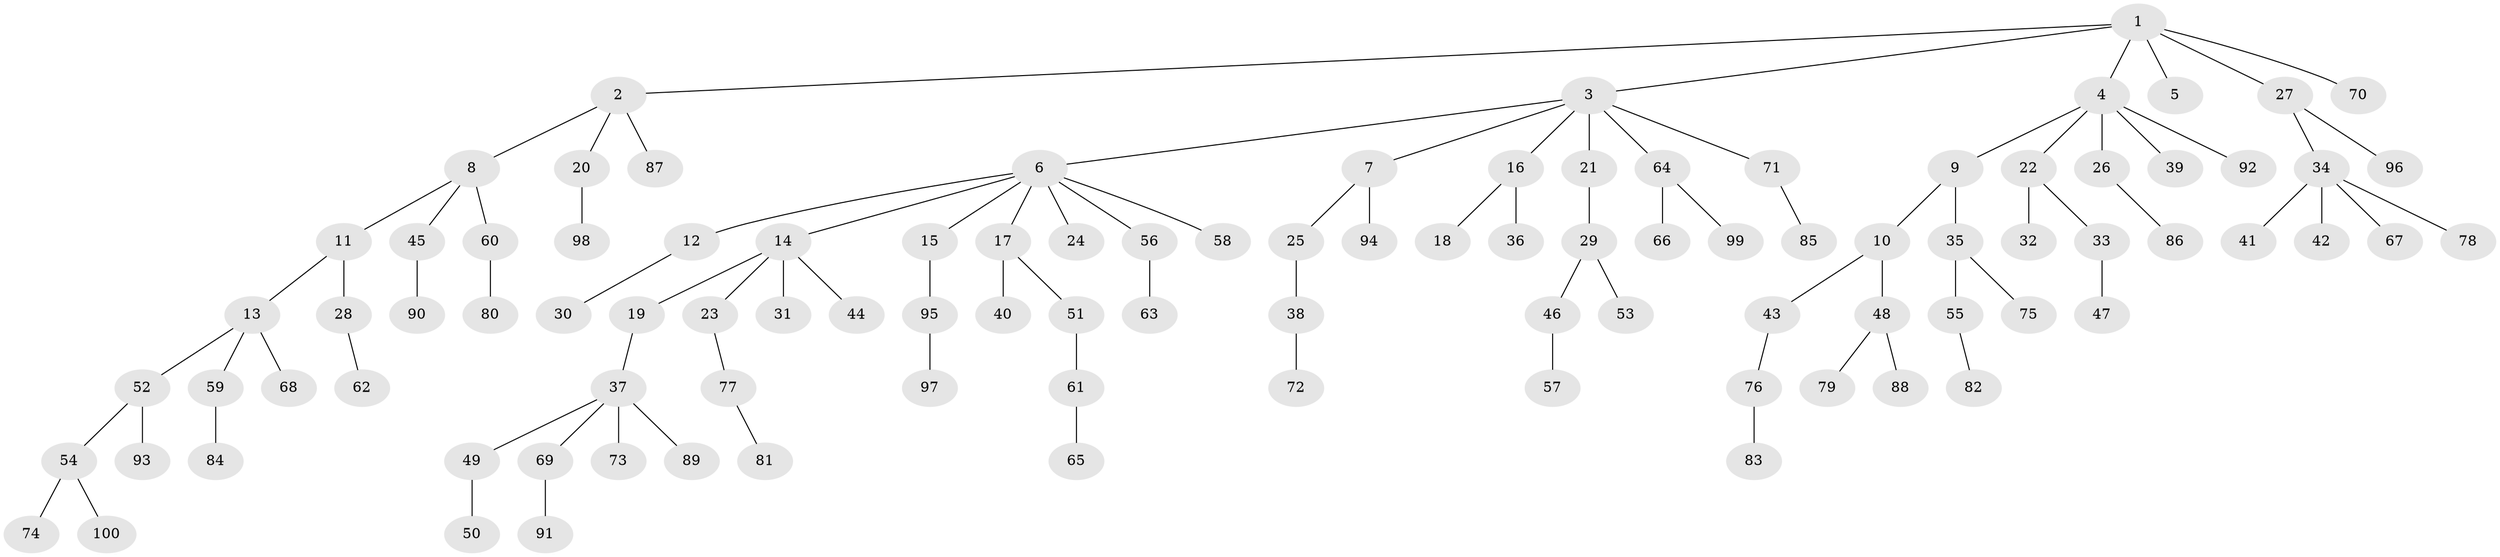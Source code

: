 // Generated by graph-tools (version 1.1) at 2025/38/02/21/25 10:38:55]
// undirected, 100 vertices, 99 edges
graph export_dot {
graph [start="1"]
  node [color=gray90,style=filled];
  1;
  2;
  3;
  4;
  5;
  6;
  7;
  8;
  9;
  10;
  11;
  12;
  13;
  14;
  15;
  16;
  17;
  18;
  19;
  20;
  21;
  22;
  23;
  24;
  25;
  26;
  27;
  28;
  29;
  30;
  31;
  32;
  33;
  34;
  35;
  36;
  37;
  38;
  39;
  40;
  41;
  42;
  43;
  44;
  45;
  46;
  47;
  48;
  49;
  50;
  51;
  52;
  53;
  54;
  55;
  56;
  57;
  58;
  59;
  60;
  61;
  62;
  63;
  64;
  65;
  66;
  67;
  68;
  69;
  70;
  71;
  72;
  73;
  74;
  75;
  76;
  77;
  78;
  79;
  80;
  81;
  82;
  83;
  84;
  85;
  86;
  87;
  88;
  89;
  90;
  91;
  92;
  93;
  94;
  95;
  96;
  97;
  98;
  99;
  100;
  1 -- 2;
  1 -- 3;
  1 -- 4;
  1 -- 5;
  1 -- 27;
  1 -- 70;
  2 -- 8;
  2 -- 20;
  2 -- 87;
  3 -- 6;
  3 -- 7;
  3 -- 16;
  3 -- 21;
  3 -- 64;
  3 -- 71;
  4 -- 9;
  4 -- 22;
  4 -- 26;
  4 -- 39;
  4 -- 92;
  6 -- 12;
  6 -- 14;
  6 -- 15;
  6 -- 17;
  6 -- 24;
  6 -- 56;
  6 -- 58;
  7 -- 25;
  7 -- 94;
  8 -- 11;
  8 -- 45;
  8 -- 60;
  9 -- 10;
  9 -- 35;
  10 -- 43;
  10 -- 48;
  11 -- 13;
  11 -- 28;
  12 -- 30;
  13 -- 52;
  13 -- 59;
  13 -- 68;
  14 -- 19;
  14 -- 23;
  14 -- 31;
  14 -- 44;
  15 -- 95;
  16 -- 18;
  16 -- 36;
  17 -- 40;
  17 -- 51;
  19 -- 37;
  20 -- 98;
  21 -- 29;
  22 -- 32;
  22 -- 33;
  23 -- 77;
  25 -- 38;
  26 -- 86;
  27 -- 34;
  27 -- 96;
  28 -- 62;
  29 -- 46;
  29 -- 53;
  33 -- 47;
  34 -- 41;
  34 -- 42;
  34 -- 67;
  34 -- 78;
  35 -- 55;
  35 -- 75;
  37 -- 49;
  37 -- 69;
  37 -- 73;
  37 -- 89;
  38 -- 72;
  43 -- 76;
  45 -- 90;
  46 -- 57;
  48 -- 79;
  48 -- 88;
  49 -- 50;
  51 -- 61;
  52 -- 54;
  52 -- 93;
  54 -- 74;
  54 -- 100;
  55 -- 82;
  56 -- 63;
  59 -- 84;
  60 -- 80;
  61 -- 65;
  64 -- 66;
  64 -- 99;
  69 -- 91;
  71 -- 85;
  76 -- 83;
  77 -- 81;
  95 -- 97;
}
